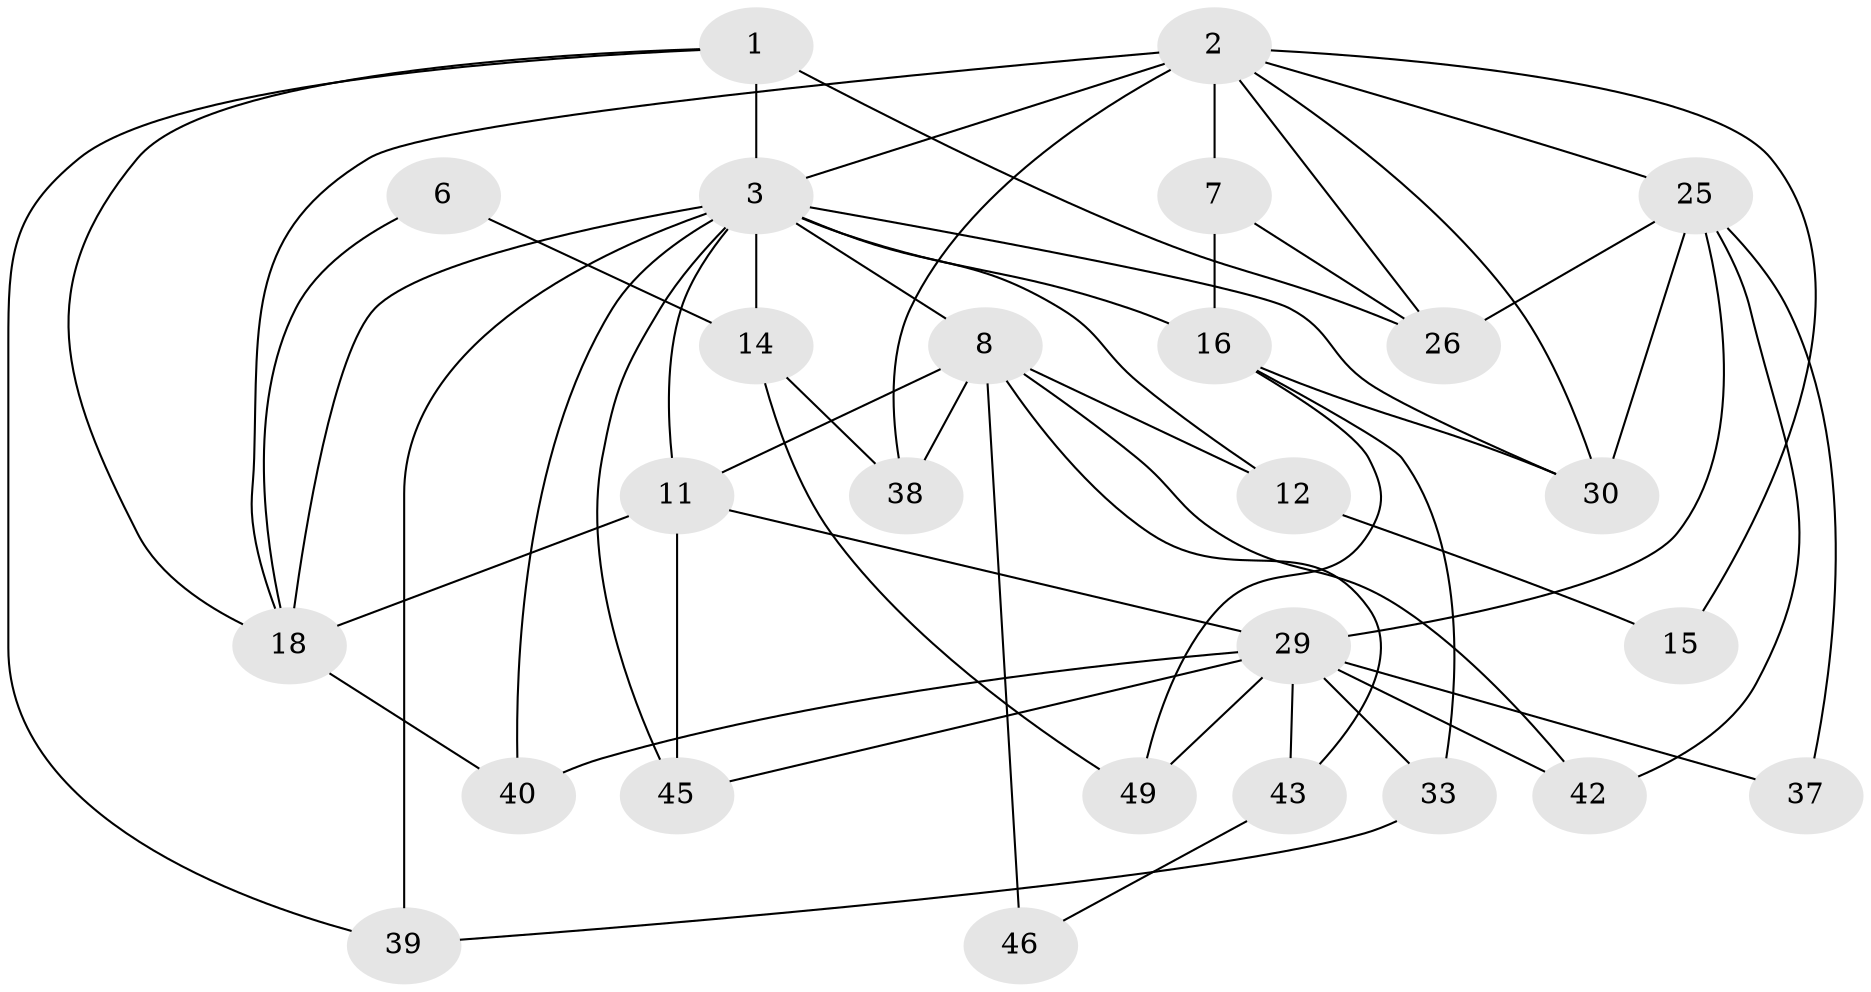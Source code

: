 // original degree distribution, {3: 0.2692307692307692, 6: 0.09615384615384616, 4: 0.3269230769230769, 7: 0.057692307692307696, 2: 0.11538461538461539, 5: 0.1346153846153846}
// Generated by graph-tools (version 1.1) at 2025/18/03/04/25 18:18:43]
// undirected, 26 vertices, 56 edges
graph export_dot {
graph [start="1"]
  node [color=gray90,style=filled];
  1 [super="+28"];
  2 [super="+32"];
  3 [super="+4+13+5"];
  6;
  7 [super="+9"];
  8 [super="+41+22"];
  11 [super="+47"];
  12;
  14 [super="+23"];
  15;
  16 [super="+27"];
  18 [super="+24"];
  25 [super="+35"];
  26 [super="+44"];
  29 [super="+48"];
  30;
  33;
  37;
  38;
  39;
  40;
  42;
  43;
  45;
  46;
  49;
  1 -- 3 [weight=3];
  1 -- 39;
  1 -- 26 [weight=2];
  1 -- 18;
  2 -- 30;
  2 -- 15;
  2 -- 18;
  2 -- 38;
  2 -- 3 [weight=2];
  2 -- 7;
  2 -- 25;
  2 -- 26;
  3 -- 16 [weight=2];
  3 -- 12 [weight=2];
  3 -- 45;
  3 -- 39;
  3 -- 8 [weight=5];
  3 -- 40;
  3 -- 14 [weight=3];
  3 -- 11;
  3 -- 30;
  3 -- 18 [weight=3];
  6 -- 14;
  6 -- 18;
  7 -- 16 [weight=3];
  7 -- 26 [weight=2];
  8 -- 42;
  8 -- 38 [weight=2];
  8 -- 43;
  8 -- 11;
  8 -- 12;
  8 -- 46 [weight=2];
  11 -- 18;
  11 -- 29;
  11 -- 45;
  12 -- 15;
  14 -- 38;
  14 -- 49;
  16 -- 33;
  16 -- 49;
  16 -- 30;
  18 -- 40;
  25 -- 30;
  25 -- 37;
  25 -- 42;
  25 -- 26;
  25 -- 29;
  29 -- 45;
  29 -- 40;
  29 -- 42;
  29 -- 43;
  29 -- 33;
  29 -- 37;
  29 -- 49;
  33 -- 39;
  43 -- 46;
}
